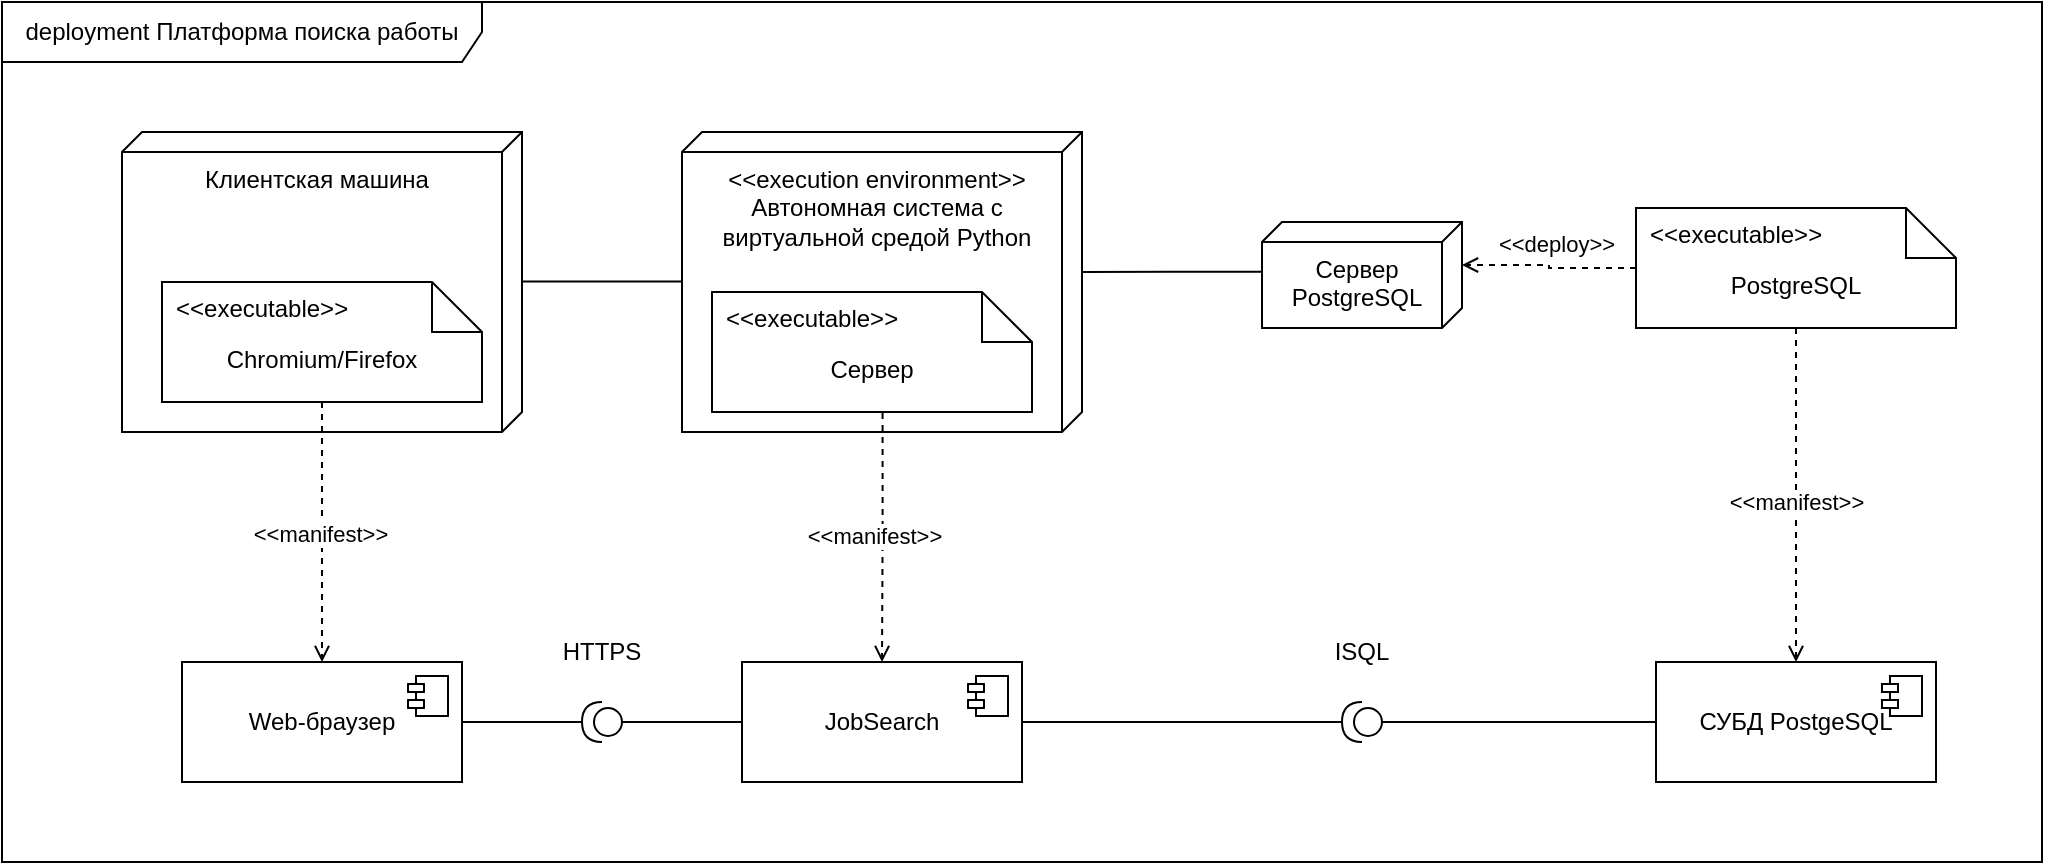 <mxfile version="22.1.17" type="device">
  <diagram name="Страница — 1" id="t6v79zgoJijmkGYJj7Zp">
    <mxGraphModel dx="1195" dy="670" grid="1" gridSize="10" guides="1" tooltips="1" connect="1" arrows="1" fold="1" page="1" pageScale="1" pageWidth="827" pageHeight="1169" math="0" shadow="0">
      <root>
        <mxCell id="0" />
        <mxCell id="1" parent="0" />
        <mxCell id="60__TGmpD9WFv2zfF9kq-5" value="" style="edgeStyle=orthogonalEdgeStyle;rounded=0;orthogonalLoop=1;jettySize=auto;html=1;dashed=1;endArrow=open;endFill=0;" parent="1" source="60__TGmpD9WFv2zfF9kq-1" target="60__TGmpD9WFv2zfF9kq-3" edge="1">
          <mxGeometry relative="1" as="geometry" />
        </mxCell>
        <mxCell id="60__TGmpD9WFv2zfF9kq-6" value="&amp;lt;&amp;lt;manifest&amp;gt;&amp;gt;" style="edgeLabel;html=1;align=center;verticalAlign=middle;resizable=0;points=[];" parent="60__TGmpD9WFv2zfF9kq-5" vertex="1" connectable="0">
          <mxGeometry x="0.067" relative="1" as="geometry">
            <mxPoint y="-2" as="offset" />
          </mxGeometry>
        </mxCell>
        <mxCell id="60__TGmpD9WFv2zfF9kq-1" value="PostgreSQL" style="shape=note2;boundedLbl=1;whiteSpace=wrap;html=1;size=25;verticalAlign=top;align=center;" parent="1" vertex="1">
          <mxGeometry x="827" y="683" width="160" height="60" as="geometry" />
        </mxCell>
        <mxCell id="60__TGmpD9WFv2zfF9kq-2" value="&lt;&lt;executable&gt;&gt;" style="resizeWidth=1;part=1;strokeColor=none;fillColor=none;align=left;spacingLeft=5;" parent="60__TGmpD9WFv2zfF9kq-1" vertex="1">
          <mxGeometry width="160" height="25" relative="1" as="geometry" />
        </mxCell>
        <mxCell id="60__TGmpD9WFv2zfF9kq-3" value="СУБД PostgeSQL" style="html=1;dropTarget=0;whiteSpace=wrap;" parent="1" vertex="1">
          <mxGeometry x="837" y="910" width="140" height="60" as="geometry" />
        </mxCell>
        <mxCell id="60__TGmpD9WFv2zfF9kq-4" value="" style="shape=module;jettyWidth=8;jettyHeight=4;" parent="60__TGmpD9WFv2zfF9kq-3" vertex="1">
          <mxGeometry x="1" width="20" height="20" relative="1" as="geometry">
            <mxPoint x="-27" y="7" as="offset" />
          </mxGeometry>
        </mxCell>
        <mxCell id="60__TGmpD9WFv2zfF9kq-13" value="" style="edgeStyle=orthogonalEdgeStyle;rounded=0;orthogonalLoop=1;jettySize=auto;html=1;endArrow=none;endFill=0;entryX=0;entryY=0;entryDx=70;entryDy=0;entryPerimeter=0;exitX=0.47;exitY=1.002;exitDx=0;exitDy=0;exitPerimeter=0;" parent="1" source="60__TGmpD9WFv2zfF9kq-9" target="60__TGmpD9WFv2zfF9kq-12" edge="1">
          <mxGeometry relative="1" as="geometry" />
        </mxCell>
        <mxCell id="60__TGmpD9WFv2zfF9kq-9" value="Сервер PostgreSQL" style="verticalAlign=top;align=center;shape=cube;size=10;direction=south;html=1;boundedLbl=1;spacingLeft=5;whiteSpace=wrap;" parent="1" vertex="1">
          <mxGeometry x="640" y="690" width="100" height="53" as="geometry" />
        </mxCell>
        <mxCell id="60__TGmpD9WFv2zfF9kq-10" value="" style="edgeStyle=orthogonalEdgeStyle;rounded=0;orthogonalLoop=1;jettySize=auto;html=1;dashed=1;endArrow=open;endFill=0;exitX=0;exitY=0.5;exitDx=0;exitDy=0;exitPerimeter=0;entryX=0;entryY=0;entryDx=21.5;entryDy=0;entryPerimeter=0;" parent="1" source="60__TGmpD9WFv2zfF9kq-1" target="60__TGmpD9WFv2zfF9kq-9" edge="1">
          <mxGeometry relative="1" as="geometry">
            <mxPoint x="270" y="310" as="sourcePoint" />
            <mxPoint x="390" y="310" as="targetPoint" />
          </mxGeometry>
        </mxCell>
        <mxCell id="60__TGmpD9WFv2zfF9kq-11" value="&amp;lt;&amp;lt;deploy&amp;gt;&amp;gt;" style="edgeLabel;html=1;align=center;verticalAlign=middle;resizable=0;points=[];" parent="60__TGmpD9WFv2zfF9kq-10" vertex="1" connectable="0">
          <mxGeometry x="0.067" relative="1" as="geometry">
            <mxPoint x="5" y="-11" as="offset" />
          </mxGeometry>
        </mxCell>
        <mxCell id="60__TGmpD9WFv2zfF9kq-12" value="&amp;lt;&amp;lt;execution environment&amp;gt;&amp;gt;&lt;br&gt;Автономная система с виртуальной средой Python" style="verticalAlign=top;align=center;shape=cube;size=10;direction=south;html=1;boundedLbl=1;spacingLeft=5;whiteSpace=wrap;" parent="1" vertex="1">
          <mxGeometry x="350" y="645" width="200" height="150" as="geometry" />
        </mxCell>
        <mxCell id="60__TGmpD9WFv2zfF9kq-14" value="Сервер" style="shape=note2;boundedLbl=1;whiteSpace=wrap;html=1;size=25;verticalAlign=top;align=center;" parent="1" vertex="1">
          <mxGeometry x="365" y="725" width="160" height="60" as="geometry" />
        </mxCell>
        <mxCell id="60__TGmpD9WFv2zfF9kq-15" value="&lt;&lt;executable&gt;&gt;" style="resizeWidth=1;part=1;strokeColor=none;fillColor=none;align=left;spacingLeft=5;" parent="60__TGmpD9WFv2zfF9kq-14" vertex="1">
          <mxGeometry width="160" height="25" relative="1" as="geometry" />
        </mxCell>
        <mxCell id="60__TGmpD9WFv2zfF9kq-16" value="JobSearch" style="html=1;dropTarget=0;whiteSpace=wrap;" parent="1" vertex="1">
          <mxGeometry x="380" y="910" width="140" height="60" as="geometry" />
        </mxCell>
        <mxCell id="60__TGmpD9WFv2zfF9kq-17" value="" style="shape=module;jettyWidth=8;jettyHeight=4;" parent="60__TGmpD9WFv2zfF9kq-16" vertex="1">
          <mxGeometry x="1" width="20" height="20" relative="1" as="geometry">
            <mxPoint x="-27" y="7" as="offset" />
          </mxGeometry>
        </mxCell>
        <mxCell id="60__TGmpD9WFv2zfF9kq-18" value="" style="edgeStyle=orthogonalEdgeStyle;rounded=0;orthogonalLoop=1;jettySize=auto;html=1;dashed=1;endArrow=open;endFill=0;exitX=0.533;exitY=1.009;exitDx=0;exitDy=0;exitPerimeter=0;entryX=0.5;entryY=0;entryDx=0;entryDy=0;" parent="1" source="60__TGmpD9WFv2zfF9kq-14" target="60__TGmpD9WFv2zfF9kq-16" edge="1">
          <mxGeometry relative="1" as="geometry">
            <mxPoint x="270" y="310" as="sourcePoint" />
            <mxPoint x="390" y="310" as="targetPoint" />
          </mxGeometry>
        </mxCell>
        <mxCell id="60__TGmpD9WFv2zfF9kq-19" value="&amp;lt;&amp;lt;manifest&amp;gt;&amp;gt;" style="edgeLabel;html=1;align=center;verticalAlign=middle;resizable=0;points=[];" parent="60__TGmpD9WFv2zfF9kq-18" vertex="1" connectable="0">
          <mxGeometry x="0.067" relative="1" as="geometry">
            <mxPoint x="-4" y="-5" as="offset" />
          </mxGeometry>
        </mxCell>
        <mxCell id="60__TGmpD9WFv2zfF9kq-23" value="" style="edgeStyle=orthogonalEdgeStyle;rounded=0;orthogonalLoop=1;jettySize=auto;html=1;endArrow=none;endFill=0;exitX=0.498;exitY=-0.002;exitDx=0;exitDy=0;exitPerimeter=0;entryX=0.498;entryY=0.999;entryDx=0;entryDy=0;entryPerimeter=0;" parent="1" source="nwDE4y5vd_Yv8rncUH1--5" target="60__TGmpD9WFv2zfF9kq-12" edge="1">
          <mxGeometry relative="1" as="geometry">
            <mxPoint x="185" y="450" as="sourcePoint" />
            <mxPoint x="185" y="490" as="targetPoint" />
          </mxGeometry>
        </mxCell>
        <mxCell id="60__TGmpD9WFv2zfF9kq-24" value="Web-браузер" style="html=1;dropTarget=0;whiteSpace=wrap;" parent="1" vertex="1">
          <mxGeometry x="100" y="910" width="140" height="60" as="geometry" />
        </mxCell>
        <mxCell id="60__TGmpD9WFv2zfF9kq-25" value="" style="shape=module;jettyWidth=8;jettyHeight=4;" parent="60__TGmpD9WFv2zfF9kq-24" vertex="1">
          <mxGeometry x="1" width="20" height="20" relative="1" as="geometry">
            <mxPoint x="-27" y="7" as="offset" />
          </mxGeometry>
        </mxCell>
        <mxCell id="Slc5xnB1TH75YUNzWoJV-2" value="" style="edgeStyle=orthogonalEdgeStyle;rounded=0;orthogonalLoop=1;jettySize=auto;html=1;endArrow=none;endFill=0;entryX=1;entryY=0.5;entryDx=0;entryDy=0;exitX=1;exitY=0.5;exitDx=0;exitDy=0;exitPerimeter=0;" parent="1" source="Slc5xnB1TH75YUNzWoJV-1" target="60__TGmpD9WFv2zfF9kq-24" edge="1">
          <mxGeometry relative="1" as="geometry">
            <Array as="points" />
          </mxGeometry>
        </mxCell>
        <mxCell id="Slc5xnB1TH75YUNzWoJV-1" value="" style="shape=providedRequiredInterface;html=1;verticalLabelPosition=bottom;sketch=0;direction=south;rotation=90;" parent="1" vertex="1">
          <mxGeometry x="300" y="930" width="20" height="20" as="geometry" />
        </mxCell>
        <mxCell id="Slc5xnB1TH75YUNzWoJV-3" value="" style="edgeStyle=orthogonalEdgeStyle;rounded=0;orthogonalLoop=1;jettySize=auto;html=1;endArrow=none;endFill=0;exitX=0;exitY=0.5;exitDx=0;exitDy=0;entryX=0;entryY=0.5;entryDx=0;entryDy=0;entryPerimeter=0;" parent="1" source="60__TGmpD9WFv2zfF9kq-16" target="Slc5xnB1TH75YUNzWoJV-1" edge="1">
          <mxGeometry relative="1" as="geometry">
            <mxPoint x="460" y="690" as="sourcePoint" />
            <mxPoint x="450" y="660" as="targetPoint" />
          </mxGeometry>
        </mxCell>
        <mxCell id="Slc5xnB1TH75YUNzWoJV-4" value="" style="edgeStyle=orthogonalEdgeStyle;rounded=0;orthogonalLoop=1;jettySize=auto;html=1;endArrow=none;endFill=0;exitX=0;exitY=0.5;exitDx=0;exitDy=0;entryX=0;entryY=0.5;entryDx=0;entryDy=0;entryPerimeter=0;" parent="1" source="60__TGmpD9WFv2zfF9kq-3" target="Slc5xnB1TH75YUNzWoJV-5" edge="1">
          <mxGeometry relative="1" as="geometry">
            <mxPoint x="460" y="643" as="sourcePoint" />
            <mxPoint x="460" y="420" as="targetPoint" />
          </mxGeometry>
        </mxCell>
        <mxCell id="Slc5xnB1TH75YUNzWoJV-5" value="" style="shape=providedRequiredInterface;html=1;verticalLabelPosition=bottom;sketch=0;direction=south;rotation=90;" parent="1" vertex="1">
          <mxGeometry x="680" y="930" width="20" height="20" as="geometry" />
        </mxCell>
        <mxCell id="Slc5xnB1TH75YUNzWoJV-6" value="" style="edgeStyle=orthogonalEdgeStyle;rounded=0;orthogonalLoop=1;jettySize=auto;html=1;endArrow=none;endFill=0;exitX=1;exitY=0.5;exitDx=0;exitDy=0;exitPerimeter=0;entryX=1;entryY=0.5;entryDx=0;entryDy=0;" parent="1" source="Slc5xnB1TH75YUNzWoJV-5" target="60__TGmpD9WFv2zfF9kq-16" edge="1">
          <mxGeometry relative="1" as="geometry">
            <mxPoint x="460" y="700" as="sourcePoint" />
            <mxPoint x="460" y="733" as="targetPoint" />
            <Array as="points">
              <mxPoint x="550" y="940" />
              <mxPoint x="550" y="940" />
            </Array>
          </mxGeometry>
        </mxCell>
        <mxCell id="Slc5xnB1TH75YUNzWoJV-7" value="ISQL" style="text;html=1;strokeColor=none;fillColor=none;align=center;verticalAlign=middle;whiteSpace=wrap;rounded=0;" parent="1" vertex="1">
          <mxGeometry x="650" y="890" width="80" height="30" as="geometry" />
        </mxCell>
        <mxCell id="Slc5xnB1TH75YUNzWoJV-8" value="HTTPS" style="text;html=1;strokeColor=none;fillColor=none;align=center;verticalAlign=middle;whiteSpace=wrap;rounded=0;" parent="1" vertex="1">
          <mxGeometry x="270" y="890" width="80" height="30" as="geometry" />
        </mxCell>
        <mxCell id="nwDE4y5vd_Yv8rncUH1--5" value="Клиентская машина" style="verticalAlign=top;align=center;shape=cube;size=10;direction=south;html=1;boundedLbl=1;spacingLeft=5;whiteSpace=wrap;" parent="1" vertex="1">
          <mxGeometry x="70" y="645" width="200" height="150" as="geometry" />
        </mxCell>
        <mxCell id="nwDE4y5vd_Yv8rncUH1--8" style="edgeStyle=orthogonalEdgeStyle;rounded=0;orthogonalLoop=1;jettySize=auto;html=1;entryX=0.5;entryY=0;entryDx=0;entryDy=0;dashed=1;endArrow=open;endFill=0;" parent="1" source="nwDE4y5vd_Yv8rncUH1--6" target="60__TGmpD9WFv2zfF9kq-24" edge="1">
          <mxGeometry relative="1" as="geometry" />
        </mxCell>
        <mxCell id="nwDE4y5vd_Yv8rncUH1--9" value="&amp;lt;&amp;lt;manifest&amp;gt;&amp;gt;" style="edgeLabel;html=1;align=center;verticalAlign=middle;resizable=0;points=[];" parent="nwDE4y5vd_Yv8rncUH1--8" vertex="1" connectable="0">
          <mxGeometry x="0.015" y="-1" relative="1" as="geometry">
            <mxPoint as="offset" />
          </mxGeometry>
        </mxCell>
        <mxCell id="nwDE4y5vd_Yv8rncUH1--6" value="Chromium/Firefox" style="shape=note2;boundedLbl=1;whiteSpace=wrap;html=1;size=25;verticalAlign=top;align=center;" parent="1" vertex="1">
          <mxGeometry x="90" y="720" width="160" height="60" as="geometry" />
        </mxCell>
        <mxCell id="nwDE4y5vd_Yv8rncUH1--7" value="&lt;&lt;executable&gt;&gt;" style="resizeWidth=1;part=1;strokeColor=none;fillColor=none;align=left;spacingLeft=5;" parent="nwDE4y5vd_Yv8rncUH1--6" vertex="1">
          <mxGeometry width="160" height="25" relative="1" as="geometry" />
        </mxCell>
        <mxCell id="nwDE4y5vd_Yv8rncUH1--10" value="deployment Платформа поиска работы" style="shape=umlFrame;whiteSpace=wrap;html=1;pointerEvents=0;recursiveResize=0;container=1;collapsible=0;width=240;height=30;" parent="1" vertex="1">
          <mxGeometry x="10" y="580" width="1020" height="430" as="geometry" />
        </mxCell>
      </root>
    </mxGraphModel>
  </diagram>
</mxfile>

